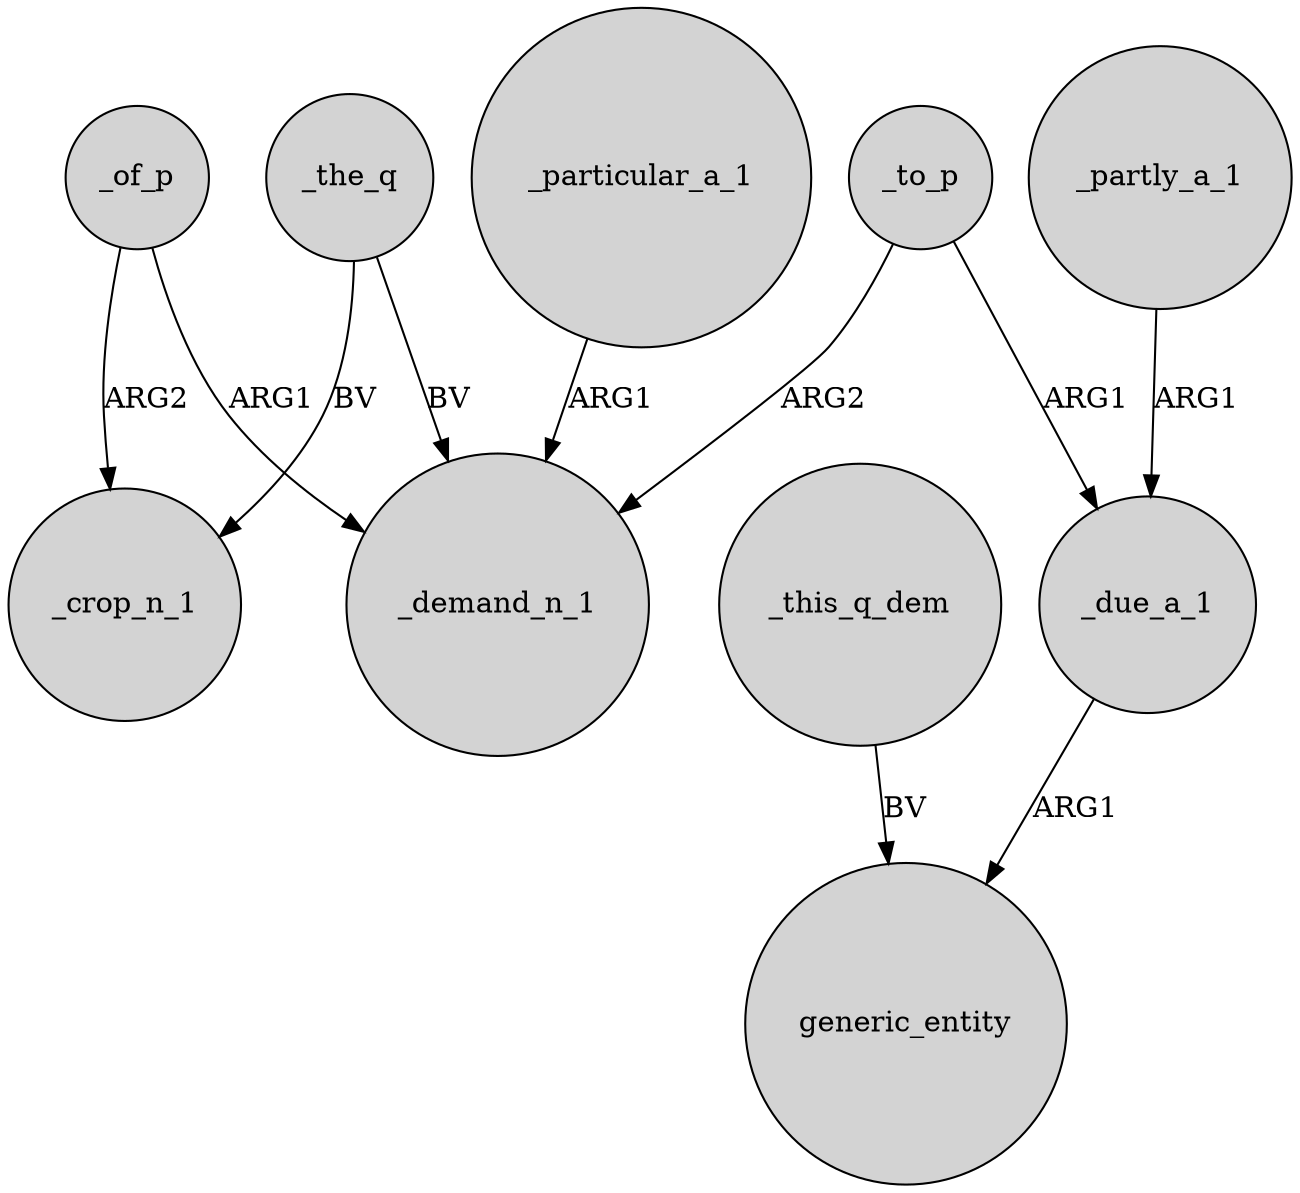 digraph {
	node [shape=circle style=filled]
	_the_q -> _demand_n_1 [label=BV]
	_due_a_1 -> generic_entity [label=ARG1]
	_the_q -> _crop_n_1 [label=BV]
	_this_q_dem -> generic_entity [label=BV]
	_to_p -> _due_a_1 [label=ARG1]
	_partly_a_1 -> _due_a_1 [label=ARG1]
	_particular_a_1 -> _demand_n_1 [label=ARG1]
	_of_p -> _crop_n_1 [label=ARG2]
	_of_p -> _demand_n_1 [label=ARG1]
	_to_p -> _demand_n_1 [label=ARG2]
}
